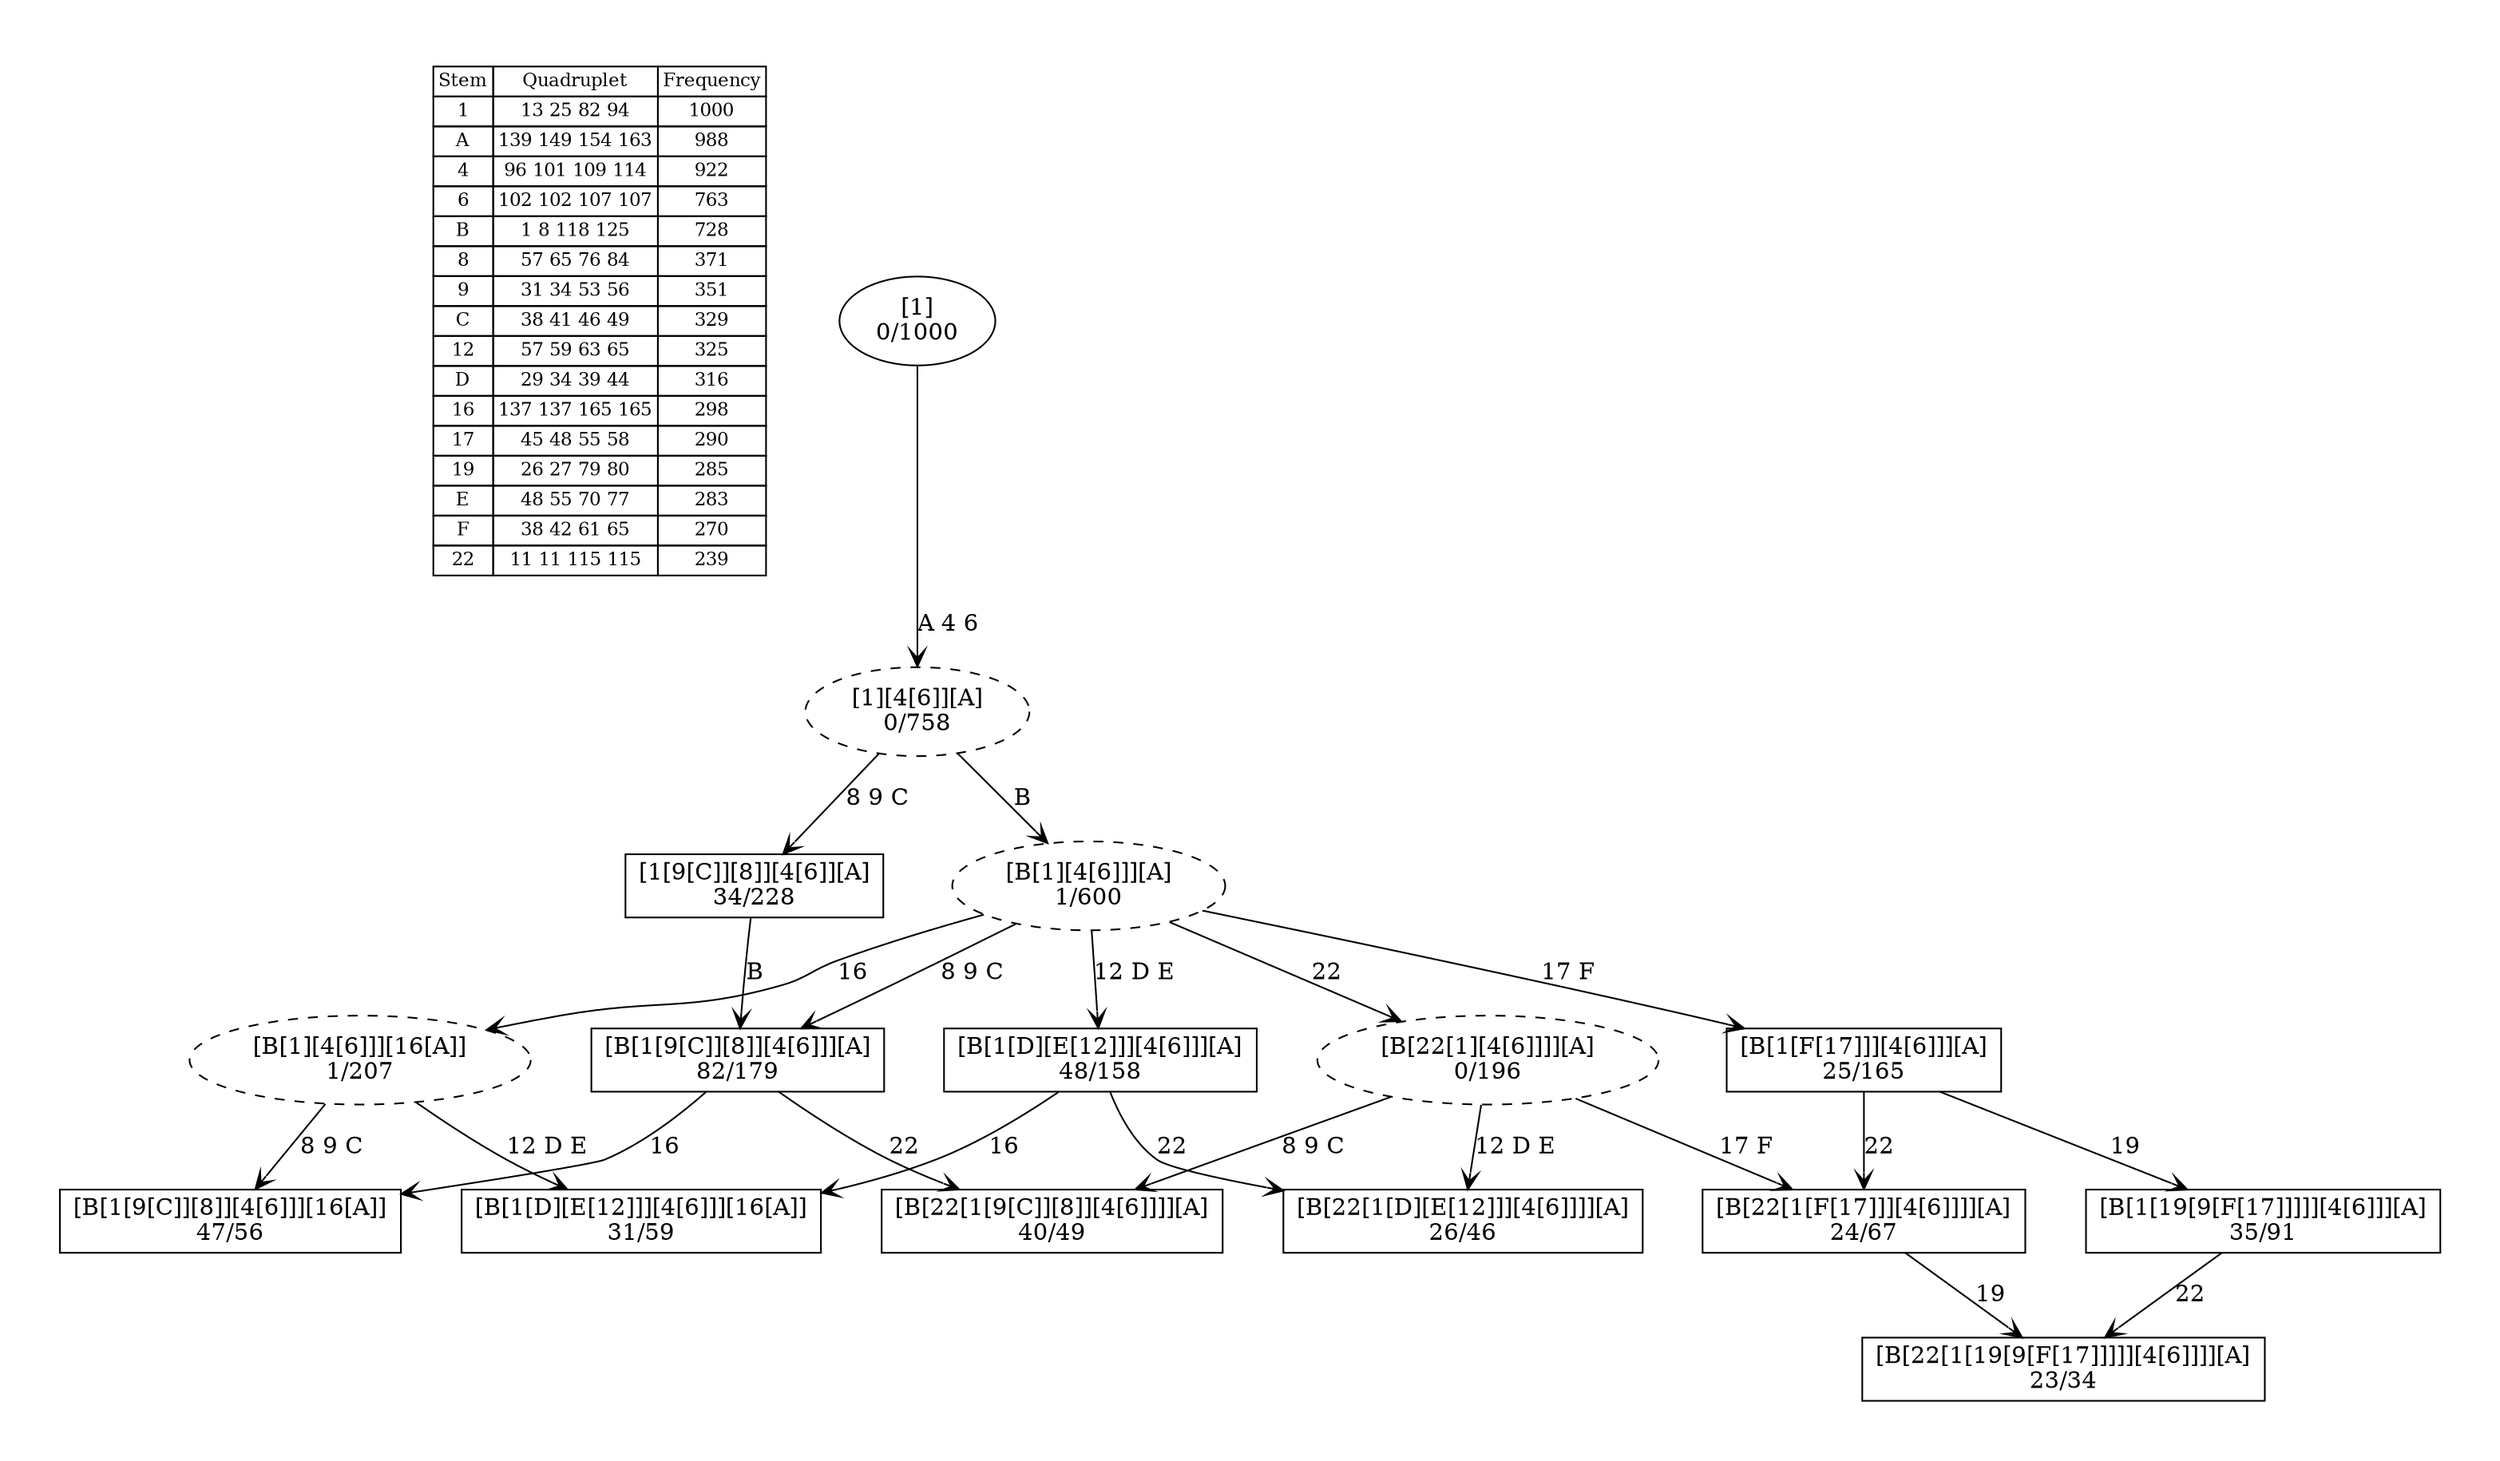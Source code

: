 digraph G {
	pad = 0.5;
	nodesep = 0.5;
"legend" [label = < <table border="0" cellborder="1" cellspacing="0"><tr><td>Stem</td><td>Quadruplet</td><td>Frequency</td></tr>
<tr><td>1</td><td>13 25 82 94</td><td>1000</td></tr>
<tr><td>A</td><td>139 149 154 163</td><td>988</td></tr>
<tr><td>4</td><td>96 101 109 114</td><td>922</td></tr>
<tr><td>6</td><td>102 102 107 107</td><td>763</td></tr>
<tr><td>B</td><td>1 8 118 125</td><td>728</td></tr>
<tr><td>8</td><td>57 65 76 84</td><td>371</td></tr>
<tr><td>9</td><td>31 34 53 56</td><td>351</td></tr>
<tr><td>C</td><td>38 41 46 49</td><td>329</td></tr>
<tr><td>12</td><td>57 59 63 65</td><td>325</td></tr>
<tr><td>D</td><td>29 34 39 44</td><td>316</td></tr>
<tr><td>16</td><td>137 137 165 165</td><td>298</td></tr>
<tr><td>17</td><td>45 48 55 58</td><td>290</td></tr>
<tr><td>19</td><td>26 27 79 80</td><td>285</td></tr>
<tr><td>E</td><td>48 55 70 77</td><td>283</td></tr>
<tr><td>F</td><td>38 42 61 65</td><td>270</td></tr>
<tr><td>22</td><td>11 11 115 115</td><td>239</td></tr>
</table>>, shape = plaintext, fontsize=11];
"1 A 4 6 B 8 9 C " [shape = box];
"1 A 4 6 B 12 D E " [shape = box];
"1 A 4 6 B 8 9 C 16 " [shape = box];
"1 A 4 6 B 8 9 C 22 " [shape = box];
"1 A 4 6 B 17 19 F " [shape = box];
"1 A 4 6 8 9 C " [shape = box];
"1 A 4 6 B 12 D 16 E " [shape = box];
"1 A 4 6 B 12 D E 22 " [shape = box];
"1 A 4 6 B 17 F " [shape = box];
"1 A 4 6 B 17 F 22 " [shape = box];
"1 A 4 6 B 17 19 F 22 " [shape = box];
"1 A 4 6 B " [style = dashed];
"1 A 4 6 " [style = dashed];
"1 A 4 6 B 16 " [style = dashed];
"1 A 4 6 B 22 " [style = dashed];
"1 A 4 6 B 8 9 C " [label = "[B[1[9[C]][8]][4[6]]][A]\n82/179"];
"1 A 4 6 B 12 D E " [label = "[B[1[D][E[12]]][4[6]]][A]\n48/158"];
"1 A 4 6 B 8 9 C 16 " [label = "[B[1[9[C]][8]][4[6]]][16[A]]\n47/56"];
"1 A 4 6 B 8 9 C 22 " [label = "[B[22[1[9[C]][8]][4[6]]]][A]\n40/49"];
"1 A 4 6 B 17 19 F " [label = "[B[1[19[9[F[17]]]]][4[6]]][A]\n35/91"];
"1 A 4 6 8 9 C " [label = "[1[9[C]][8]][4[6]][A]\n34/228"];
"1 A 4 6 B 12 D 16 E " [label = "[B[1[D][E[12]]][4[6]]][16[A]]\n31/59"];
"1 A 4 6 B 12 D E 22 " [label = "[B[22[1[D][E[12]]][4[6]]]][A]\n26/46"];
"1 A 4 6 B 17 F " [label = "[B[1[F[17]]][4[6]]][A]\n25/165"];
"1 A 4 6 B 17 F 22 " [label = "[B[22[1[F[17]]][4[6]]]][A]\n24/67"];
"1 A 4 6 B 17 19 F 22 " [label = "[B[22[1[19[9[F[17]]]]][4[6]]]][A]\n23/34"];
"1 A 4 6 B " [label = "[B[1][4[6]]][A]\n1/600"];
"1 A 4 6 " [label = "[1][4[6]][A]\n0/758"];
"1 A 4 6 B 16 " [label = "[B[1][4[6]]][16[A]]\n1/207"];
"1 A 4 6 B 22 " [label = "[B[22[1][4[6]]]][A]\n0/196"];
"1 " [label = "[1]\n0/1000"];
"1 A 4 6 B 8 9 C " -> "1 A 4 6 B 8 9 C 16 " [label = "16 ", arrowhead = vee];
"1 A 4 6 B 8 9 C " -> "1 A 4 6 B 8 9 C 22 " [label = "22 ", arrowhead = vee];
"1 A 4 6 B 12 D E " -> "1 A 4 6 B 12 D 16 E " [label = "16 ", arrowhead = vee];
"1 A 4 6 B 12 D E " -> "1 A 4 6 B 12 D E 22 " [label = "22 ", arrowhead = vee];
"1 A 4 6 B 17 19 F " -> "1 A 4 6 B 17 19 F 22 " [label = "22 ", arrowhead = vee];
"1 A 4 6 8 9 C " -> "1 A 4 6 B 8 9 C " [label = "B ", arrowhead = vee];
"1 A 4 6 B 17 F " -> "1 A 4 6 B 17 19 F " [label = "19 ", arrowhead = vee];
"1 A 4 6 B 17 F " -> "1 A 4 6 B 17 F 22 " [label = "22 ", arrowhead = vee];
"1 A 4 6 B 17 F 22 " -> "1 A 4 6 B 17 19 F 22 " [label = "19 ", arrowhead = vee];
"1 A 4 6 B " -> "1 A 4 6 B 8 9 C " [label = "8 9 C ", arrowhead = vee];
"1 A 4 6 B " -> "1 A 4 6 B 12 D E " [label = "12 D E ", arrowhead = vee];
"1 A 4 6 B " -> "1 A 4 6 B 16 " [label = "16 ", arrowhead = vee];
"1 A 4 6 B " -> "1 A 4 6 B 22 " [label = "22 ", arrowhead = vee];
"1 A 4 6 B " -> "1 A 4 6 B 17 F " [label = "17 F ", arrowhead = vee];
"1 A 4 6 " -> "1 A 4 6 8 9 C " [label = "8 9 C ", arrowhead = vee];
"1 A 4 6 " -> "1 A 4 6 B " [label = "B ", arrowhead = vee];
"1 A 4 6 B 16 " -> "1 A 4 6 B 8 9 C 16 " [label = "8 9 C ", arrowhead = vee];
"1 A 4 6 B 16 " -> "1 A 4 6 B 12 D 16 E " [label = "12 D E ", arrowhead = vee];
"1 A 4 6 B 22 " -> "1 A 4 6 B 8 9 C 22 " [label = "8 9 C ", arrowhead = vee];
"1 A 4 6 B 22 " -> "1 A 4 6 B 12 D E 22 " [label = "12 D E ", arrowhead = vee];
"1 A 4 6 B 22 " -> "1 A 4 6 B 17 F 22 " [label = "17 F ", arrowhead = vee];
"1 " -> "1 A 4 6 " [label = "A 4 6 ", arrowhead = vee];
}